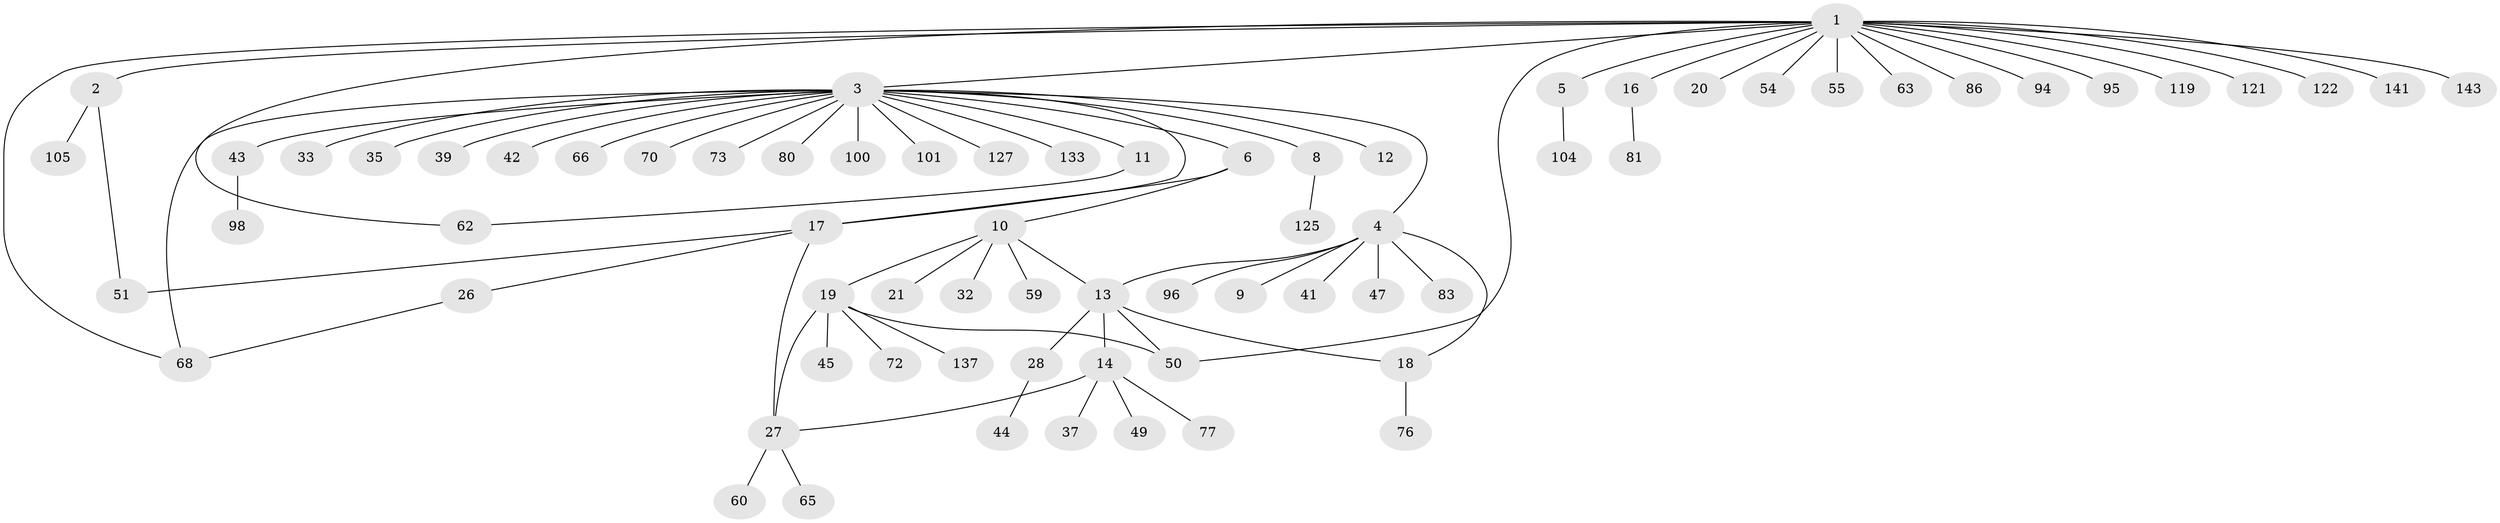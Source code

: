 // original degree distribution, {15: 0.006993006993006993, 3: 0.055944055944055944, 23: 0.006993006993006993, 8: 0.013986013986013986, 2: 0.17482517482517482, 6: 0.02097902097902098, 5: 0.03496503496503497, 1: 0.6293706293706294, 4: 0.03496503496503497, 11: 0.013986013986013986, 7: 0.006993006993006993}
// Generated by graph-tools (version 1.1) at 2025/14/03/09/25 04:14:41]
// undirected, 71 vertices, 81 edges
graph export_dot {
graph [start="1"]
  node [color=gray90,style=filled];
  1 [super="+7"];
  2;
  3;
  4;
  5;
  6;
  8 [super="+48+30+134+82"];
  9 [super="+113"];
  10 [super="+15+112+123+126"];
  11;
  12;
  13;
  14 [super="+29"];
  16 [super="+99+142+78+38"];
  17 [super="+74+108+128+85+89+23+58+25"];
  18 [super="+22+118+115+24"];
  19 [super="+61"];
  20 [super="+111+34+57+31"];
  21;
  26 [super="+40"];
  27 [super="+53+90+109+110+87+107+46+36"];
  28;
  32;
  33;
  35 [super="+120+84+67"];
  37;
  39;
  41;
  42;
  43;
  44;
  45;
  47;
  49;
  50 [super="+71+52"];
  51 [super="+56"];
  54 [super="+97+117"];
  55;
  59;
  60 [super="+64"];
  62;
  63;
  65 [super="+75"];
  66;
  68 [super="+114+139"];
  70;
  72;
  73;
  76;
  77;
  80;
  81;
  83 [super="+132"];
  86;
  94;
  95;
  96;
  98;
  100;
  101;
  104;
  105;
  119;
  121;
  122;
  125;
  127;
  133;
  137;
  141;
  143;
  1 -- 2;
  1 -- 3;
  1 -- 5;
  1 -- 20;
  1 -- 54;
  1 -- 55;
  1 -- 62;
  1 -- 63;
  1 -- 94;
  1 -- 95;
  1 -- 119;
  1 -- 141;
  1 -- 143;
  1 -- 68;
  1 -- 16;
  1 -- 50;
  1 -- 86;
  1 -- 121;
  1 -- 122;
  2 -- 105;
  2 -- 51;
  3 -- 4;
  3 -- 6;
  3 -- 8;
  3 -- 11;
  3 -- 12;
  3 -- 17 [weight=2];
  3 -- 33;
  3 -- 35 [weight=2];
  3 -- 39;
  3 -- 42;
  3 -- 43;
  3 -- 66;
  3 -- 68;
  3 -- 70;
  3 -- 73;
  3 -- 80;
  3 -- 100;
  3 -- 101;
  3 -- 127;
  3 -- 133;
  4 -- 9;
  4 -- 13;
  4 -- 41;
  4 -- 47;
  4 -- 83;
  4 -- 96;
  4 -- 18;
  5 -- 104;
  6 -- 10;
  6 -- 17;
  8 -- 125;
  10 -- 19;
  10 -- 21;
  10 -- 59;
  10 -- 32;
  10 -- 13;
  11 -- 62;
  13 -- 14;
  13 -- 18;
  13 -- 28;
  13 -- 50;
  14 -- 37;
  14 -- 49;
  14 -- 77;
  14 -- 27;
  16 -- 81;
  17 -- 26;
  17 -- 51;
  17 -- 27;
  18 -- 76;
  19 -- 27;
  19 -- 45;
  19 -- 72;
  19 -- 137;
  19 -- 50;
  26 -- 68;
  27 -- 65;
  27 -- 60;
  28 -- 44;
  43 -- 98;
}
